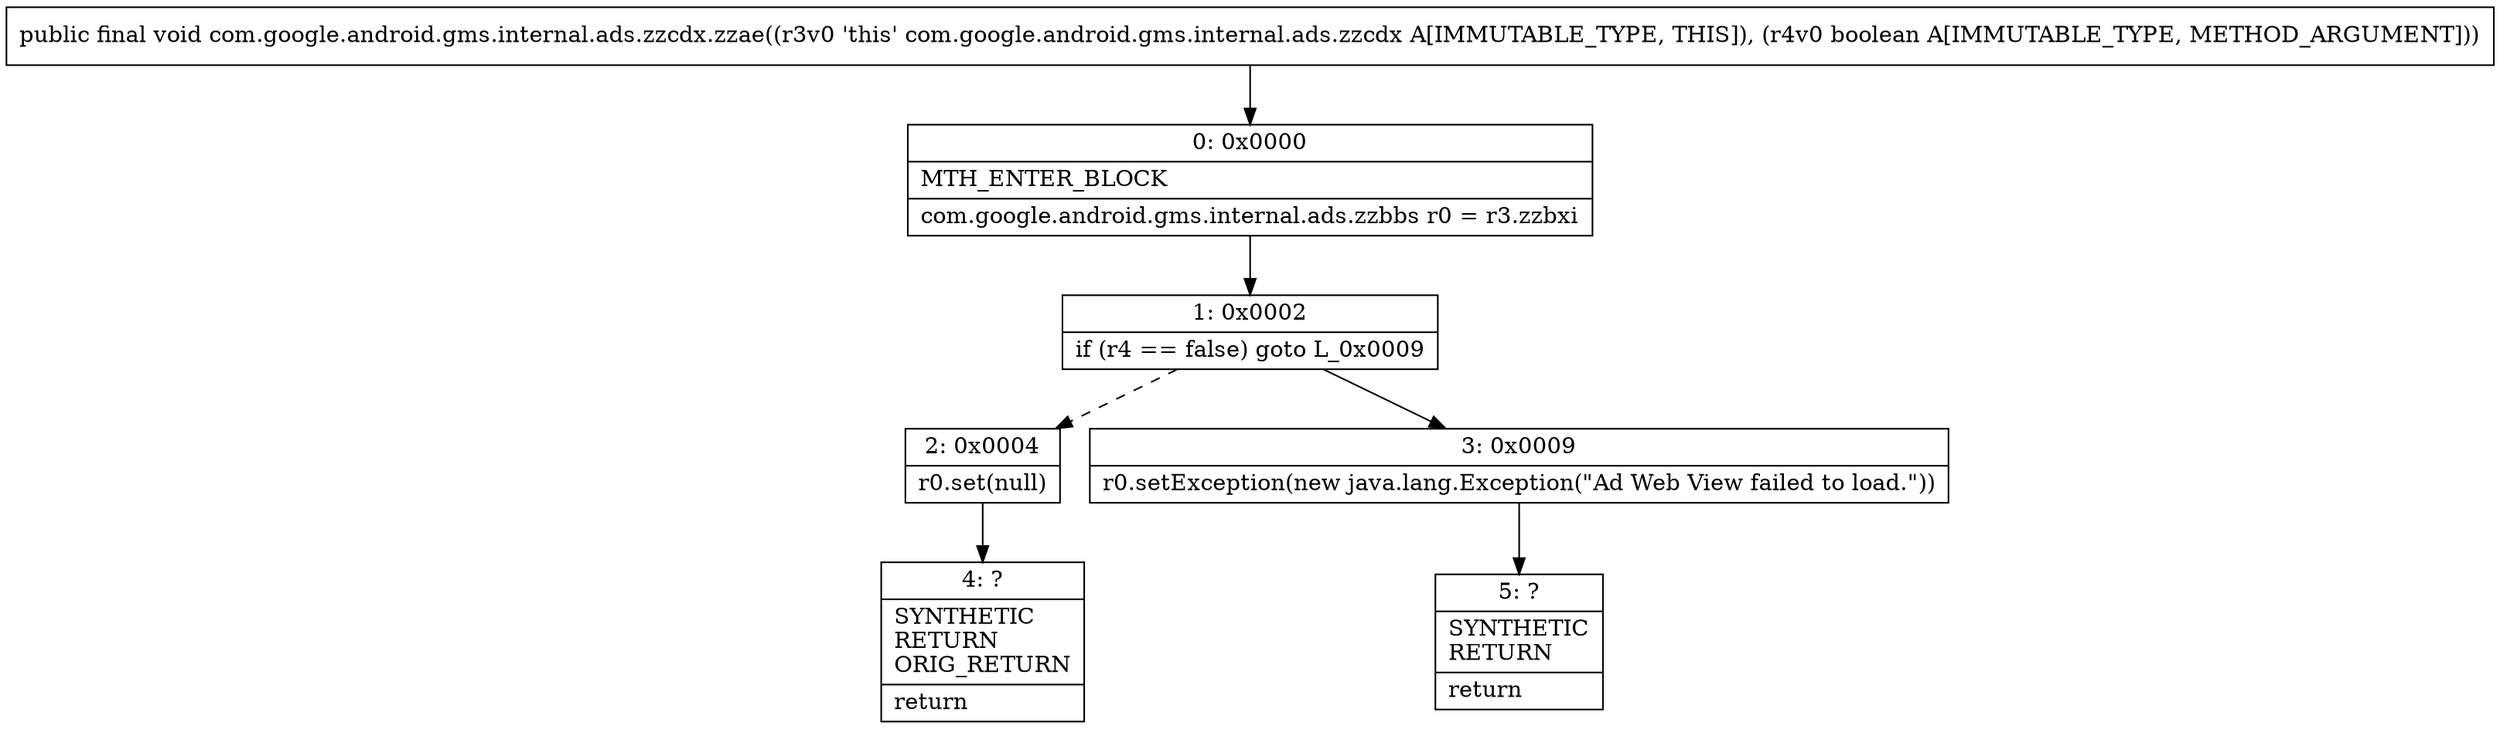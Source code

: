 digraph "CFG forcom.google.android.gms.internal.ads.zzcdx.zzae(Z)V" {
Node_0 [shape=record,label="{0\:\ 0x0000|MTH_ENTER_BLOCK\l|com.google.android.gms.internal.ads.zzbbs r0 = r3.zzbxi\l}"];
Node_1 [shape=record,label="{1\:\ 0x0002|if (r4 == false) goto L_0x0009\l}"];
Node_2 [shape=record,label="{2\:\ 0x0004|r0.set(null)\l}"];
Node_3 [shape=record,label="{3\:\ 0x0009|r0.setException(new java.lang.Exception(\"Ad Web View failed to load.\"))\l}"];
Node_4 [shape=record,label="{4\:\ ?|SYNTHETIC\lRETURN\lORIG_RETURN\l|return\l}"];
Node_5 [shape=record,label="{5\:\ ?|SYNTHETIC\lRETURN\l|return\l}"];
MethodNode[shape=record,label="{public final void com.google.android.gms.internal.ads.zzcdx.zzae((r3v0 'this' com.google.android.gms.internal.ads.zzcdx A[IMMUTABLE_TYPE, THIS]), (r4v0 boolean A[IMMUTABLE_TYPE, METHOD_ARGUMENT])) }"];
MethodNode -> Node_0;
Node_0 -> Node_1;
Node_1 -> Node_2[style=dashed];
Node_1 -> Node_3;
Node_2 -> Node_4;
Node_3 -> Node_5;
}

